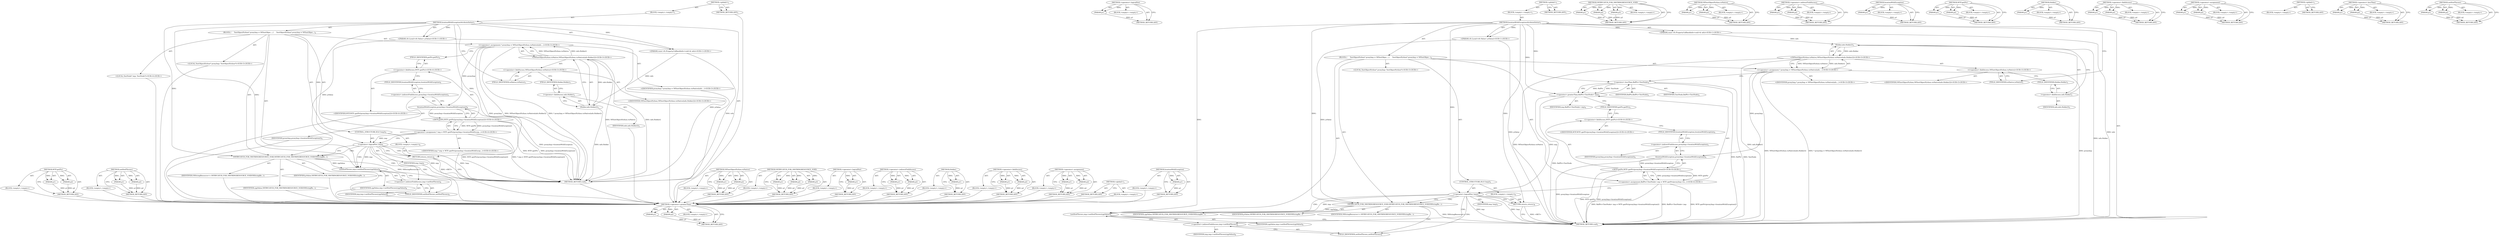 digraph "setHrefThrows" {
vulnerable_90 [label=<(METHOD,WTF.getPtr)>];
vulnerable_91 [label=<(PARAM,p1)>];
vulnerable_92 [label=<(PARAM,p2)>];
vulnerable_93 [label=<(BLOCK,&lt;empty&gt;,&lt;empty&gt;)>];
vulnerable_94 [label=<(METHOD_RETURN,ANY)>];
vulnerable_114 [label=<(METHOD,setHrefThrows)>];
vulnerable_115 [label=<(PARAM,p1)>];
vulnerable_116 [label=<(PARAM,p2)>];
vulnerable_117 [label=<(BLOCK,&lt;empty&gt;,&lt;empty&gt;)>];
vulnerable_118 [label=<(METHOD_RETURN,ANY)>];
vulnerable_6 [label=<(METHOD,&lt;global&gt;)<SUB>1</SUB>>];
vulnerable_7 [label=<(BLOCK,&lt;empty&gt;,&lt;empty&gt;)<SUB>1</SUB>>];
vulnerable_8 [label=<(METHOD,locationWithExceptionAttributeSetter)<SUB>1</SUB>>];
vulnerable_9 [label="<(PARAM,v8::Local&lt;v8::Value&gt; jsValue)<SUB>1</SUB>>"];
vulnerable_10 [label="<(PARAM,const v8::PropertyCallbackInfo&lt;void&gt;&amp; info)<SUB>1</SUB>>"];
vulnerable_11 [label=<(BLOCK,{
     TestObjectPython* proxyImp = V8TestObjec...,{
     TestObjectPython* proxyImp = V8TestObjec...)<SUB>2</SUB>>];
vulnerable_12 [label="<(LOCAL,TestObjectPython* proxyImp: TestObjectPython*)<SUB>3</SUB>>"];
vulnerable_13 [label="<(&lt;operator&gt;.assignment,* proxyImp = V8TestObjectPython::toNative(info....)<SUB>3</SUB>>"];
vulnerable_14 [label="<(IDENTIFIER,proxyImp,* proxyImp = V8TestObjectPython::toNative(info....)<SUB>3</SUB>>"];
vulnerable_15 [label="<(V8TestObjectPython.toNative,V8TestObjectPython::toNative(info.Holder()))<SUB>3</SUB>>"];
vulnerable_16 [label="<(&lt;operator&gt;.fieldAccess,V8TestObjectPython::toNative)<SUB>3</SUB>>"];
vulnerable_17 [label="<(IDENTIFIER,V8TestObjectPython,V8TestObjectPython::toNative(info.Holder()))<SUB>3</SUB>>"];
vulnerable_18 [label=<(FIELD_IDENTIFIER,toNative,toNative)<SUB>3</SUB>>];
vulnerable_19 [label=<(Holder,info.Holder())<SUB>3</SUB>>];
vulnerable_20 [label=<(&lt;operator&gt;.fieldAccess,info.Holder)<SUB>3</SUB>>];
vulnerable_21 [label=<(IDENTIFIER,info,info.Holder())<SUB>3</SUB>>];
vulnerable_22 [label=<(FIELD_IDENTIFIER,Holder,Holder)<SUB>3</SUB>>];
vulnerable_23 [label="<(LOCAL,TestNode* imp: TestNode*)<SUB>4</SUB>>"];
vulnerable_24 [label="<(&lt;operator&gt;.assignment,* imp = WTF::getPtr(proxyImp-&gt;locationWithExcep...)<SUB>4</SUB>>"];
vulnerable_25 [label="<(IDENTIFIER,imp,* imp = WTF::getPtr(proxyImp-&gt;locationWithExcep...)<SUB>4</SUB>>"];
vulnerable_26 [label="<(WTF.getPtr,WTF::getPtr(proxyImp-&gt;locationWithException()))<SUB>4</SUB>>"];
vulnerable_27 [label="<(&lt;operator&gt;.fieldAccess,WTF::getPtr)<SUB>4</SUB>>"];
vulnerable_28 [label="<(IDENTIFIER,WTF,WTF::getPtr(proxyImp-&gt;locationWithException()))<SUB>4</SUB>>"];
vulnerable_29 [label=<(FIELD_IDENTIFIER,getPtr,getPtr)<SUB>4</SUB>>];
vulnerable_30 [label=<(locationWithException,proxyImp-&gt;locationWithException())<SUB>4</SUB>>];
vulnerable_31 [label=<(&lt;operator&gt;.indirectFieldAccess,proxyImp-&gt;locationWithException)<SUB>4</SUB>>];
vulnerable_32 [label=<(IDENTIFIER,proxyImp,proxyImp-&gt;locationWithException())<SUB>4</SUB>>];
vulnerable_33 [label=<(FIELD_IDENTIFIER,locationWithException,locationWithException)<SUB>4</SUB>>];
vulnerable_34 [label=<(CONTROL_STRUCTURE,IF,if (!imp))<SUB>5</SUB>>];
vulnerable_35 [label=<(&lt;operator&gt;.logicalNot,!imp)<SUB>5</SUB>>];
vulnerable_36 [label=<(IDENTIFIER,imp,!imp)<SUB>5</SUB>>];
vulnerable_37 [label=<(BLOCK,&lt;empty&gt;,&lt;empty&gt;)<SUB>6</SUB>>];
vulnerable_38 [label=<(RETURN,return;,return;)<SUB>6</SUB>>];
vulnerable_39 [label=<(V8TRYCATCH_FOR_V8STRINGRESOURCE_VOID,V8TRYCATCH_FOR_V8STRINGRESOURCE_VOID(V8StringRe...)<SUB>7</SUB>>];
vulnerable_40 [label=<(IDENTIFIER,V8StringResource&lt;&gt;,V8TRYCATCH_FOR_V8STRINGRESOURCE_VOID(V8StringRe...)<SUB>7</SUB>>];
vulnerable_41 [label=<(IDENTIFIER,cppValue,V8TRYCATCH_FOR_V8STRINGRESOURCE_VOID(V8StringRe...)<SUB>7</SUB>>];
vulnerable_42 [label=<(IDENTIFIER,jsValue,V8TRYCATCH_FOR_V8STRINGRESOURCE_VOID(V8StringRe...)<SUB>7</SUB>>];
vulnerable_43 [label=<(setHrefThrows,imp-&gt;setHrefThrows(cppValue))<SUB>8</SUB>>];
vulnerable_44 [label=<(&lt;operator&gt;.indirectFieldAccess,imp-&gt;setHrefThrows)<SUB>8</SUB>>];
vulnerable_45 [label=<(IDENTIFIER,imp,imp-&gt;setHrefThrows(cppValue))<SUB>8</SUB>>];
vulnerable_46 [label=<(FIELD_IDENTIFIER,setHrefThrows,setHrefThrows)<SUB>8</SUB>>];
vulnerable_47 [label=<(IDENTIFIER,cppValue,imp-&gt;setHrefThrows(cppValue))<SUB>8</SUB>>];
vulnerable_48 [label=<(METHOD_RETURN,void)<SUB>1</SUB>>];
vulnerable_50 [label=<(METHOD_RETURN,ANY)<SUB>1</SUB>>];
vulnerable_76 [label=<(METHOD,V8TestObjectPython.toNative)>];
vulnerable_77 [label=<(PARAM,p1)>];
vulnerable_78 [label=<(PARAM,p2)>];
vulnerable_79 [label=<(BLOCK,&lt;empty&gt;,&lt;empty&gt;)>];
vulnerable_80 [label=<(METHOD_RETURN,ANY)>];
vulnerable_108 [label=<(METHOD,V8TRYCATCH_FOR_V8STRINGRESOURCE_VOID)>];
vulnerable_109 [label=<(PARAM,p1)>];
vulnerable_110 [label=<(PARAM,p2)>];
vulnerable_111 [label=<(PARAM,p3)>];
vulnerable_112 [label=<(BLOCK,&lt;empty&gt;,&lt;empty&gt;)>];
vulnerable_113 [label=<(METHOD_RETURN,ANY)>];
vulnerable_104 [label=<(METHOD,&lt;operator&gt;.logicalNot)>];
vulnerable_105 [label=<(PARAM,p1)>];
vulnerable_106 [label=<(BLOCK,&lt;empty&gt;,&lt;empty&gt;)>];
vulnerable_107 [label=<(METHOD_RETURN,ANY)>];
vulnerable_99 [label=<(METHOD,&lt;operator&gt;.indirectFieldAccess)>];
vulnerable_100 [label=<(PARAM,p1)>];
vulnerable_101 [label=<(PARAM,p2)>];
vulnerable_102 [label=<(BLOCK,&lt;empty&gt;,&lt;empty&gt;)>];
vulnerable_103 [label=<(METHOD_RETURN,ANY)>];
vulnerable_86 [label=<(METHOD,Holder)>];
vulnerable_87 [label=<(PARAM,p1)>];
vulnerable_88 [label=<(BLOCK,&lt;empty&gt;,&lt;empty&gt;)>];
vulnerable_89 [label=<(METHOD_RETURN,ANY)>];
vulnerable_81 [label=<(METHOD,&lt;operator&gt;.fieldAccess)>];
vulnerable_82 [label=<(PARAM,p1)>];
vulnerable_83 [label=<(PARAM,p2)>];
vulnerable_84 [label=<(BLOCK,&lt;empty&gt;,&lt;empty&gt;)>];
vulnerable_85 [label=<(METHOD_RETURN,ANY)>];
vulnerable_71 [label=<(METHOD,&lt;operator&gt;.assignment)>];
vulnerable_72 [label=<(PARAM,p1)>];
vulnerable_73 [label=<(PARAM,p2)>];
vulnerable_74 [label=<(BLOCK,&lt;empty&gt;,&lt;empty&gt;)>];
vulnerable_75 [label=<(METHOD_RETURN,ANY)>];
vulnerable_65 [label=<(METHOD,&lt;global&gt;)<SUB>1</SUB>>];
vulnerable_66 [label=<(BLOCK,&lt;empty&gt;,&lt;empty&gt;)>];
vulnerable_67 [label=<(METHOD_RETURN,ANY)>];
vulnerable_95 [label=<(METHOD,locationWithException)>];
vulnerable_96 [label=<(PARAM,p1)>];
vulnerable_97 [label=<(BLOCK,&lt;empty&gt;,&lt;empty&gt;)>];
vulnerable_98 [label=<(METHOD_RETURN,ANY)>];
fixed_91 [label=<(METHOD,&lt;operator&gt;.greaterThan)>];
fixed_92 [label=<(PARAM,p1)>];
fixed_93 [label=<(PARAM,p2)>];
fixed_94 [label=<(BLOCK,&lt;empty&gt;,&lt;empty&gt;)>];
fixed_95 [label=<(METHOD_RETURN,ANY)>];
fixed_115 [label=<(METHOD,&lt;operator&gt;.logicalNot)>];
fixed_116 [label=<(PARAM,p1)>];
fixed_117 [label=<(BLOCK,&lt;empty&gt;,&lt;empty&gt;)>];
fixed_118 [label=<(METHOD_RETURN,ANY)>];
fixed_6 [label=<(METHOD,&lt;global&gt;)<SUB>1</SUB>>];
fixed_7 [label=<(BLOCK,&lt;empty&gt;,&lt;empty&gt;)<SUB>1</SUB>>];
fixed_8 [label=<(METHOD,locationWithExceptionAttributeSetter)<SUB>1</SUB>>];
fixed_9 [label="<(PARAM,v8::Local&lt;v8::Value&gt; jsValue)<SUB>1</SUB>>"];
fixed_10 [label="<(PARAM,const v8::PropertyCallbackInfo&lt;void&gt;&amp; info)<SUB>1</SUB>>"];
fixed_11 [label=<(BLOCK,{
     TestObjectPython* proxyImp = V8TestObjec...,{
     TestObjectPython* proxyImp = V8TestObjec...)<SUB>2</SUB>>];
fixed_12 [label="<(LOCAL,TestObjectPython* proxyImp: TestObjectPython*)<SUB>3</SUB>>"];
fixed_13 [label="<(&lt;operator&gt;.assignment,* proxyImp = V8TestObjectPython::toNative(info....)<SUB>3</SUB>>"];
fixed_14 [label="<(IDENTIFIER,proxyImp,* proxyImp = V8TestObjectPython::toNative(info....)<SUB>3</SUB>>"];
fixed_15 [label="<(V8TestObjectPython.toNative,V8TestObjectPython::toNative(info.Holder()))<SUB>3</SUB>>"];
fixed_16 [label="<(&lt;operator&gt;.fieldAccess,V8TestObjectPython::toNative)<SUB>3</SUB>>"];
fixed_17 [label="<(IDENTIFIER,V8TestObjectPython,V8TestObjectPython::toNative(info.Holder()))<SUB>3</SUB>>"];
fixed_18 [label=<(FIELD_IDENTIFIER,toNative,toNative)<SUB>3</SUB>>];
fixed_19 [label=<(Holder,info.Holder())<SUB>3</SUB>>];
fixed_20 [label=<(&lt;operator&gt;.fieldAccess,info.Holder)<SUB>3</SUB>>];
fixed_21 [label=<(IDENTIFIER,info,info.Holder())<SUB>3</SUB>>];
fixed_22 [label=<(FIELD_IDENTIFIER,Holder,Holder)<SUB>3</SUB>>];
fixed_23 [label="<(&lt;operator&gt;.assignment,RefPtr&lt;TestNode&gt; imp = WTF::getPtr(proxyImp-&gt;lo...)<SUB>4</SUB>>"];
fixed_24 [label=<(&lt;operator&gt;.greaterThan,RefPtr&lt;TestNode&gt; imp)<SUB>4</SUB>>];
fixed_25 [label=<(&lt;operator&gt;.lessThan,RefPtr&lt;TestNode)<SUB>4</SUB>>];
fixed_26 [label=<(IDENTIFIER,RefPtr,RefPtr&lt;TestNode)<SUB>4</SUB>>];
fixed_27 [label=<(IDENTIFIER,TestNode,RefPtr&lt;TestNode)<SUB>4</SUB>>];
fixed_28 [label=<(IDENTIFIER,imp,RefPtr&lt;TestNode&gt; imp)<SUB>4</SUB>>];
fixed_29 [label="<(WTF.getPtr,WTF::getPtr(proxyImp-&gt;locationWithException()))<SUB>4</SUB>>"];
fixed_30 [label="<(&lt;operator&gt;.fieldAccess,WTF::getPtr)<SUB>4</SUB>>"];
fixed_31 [label="<(IDENTIFIER,WTF,WTF::getPtr(proxyImp-&gt;locationWithException()))<SUB>4</SUB>>"];
fixed_32 [label=<(FIELD_IDENTIFIER,getPtr,getPtr)<SUB>4</SUB>>];
fixed_33 [label=<(locationWithException,proxyImp-&gt;locationWithException())<SUB>4</SUB>>];
fixed_34 [label=<(&lt;operator&gt;.indirectFieldAccess,proxyImp-&gt;locationWithException)<SUB>4</SUB>>];
fixed_35 [label=<(IDENTIFIER,proxyImp,proxyImp-&gt;locationWithException())<SUB>4</SUB>>];
fixed_36 [label=<(FIELD_IDENTIFIER,locationWithException,locationWithException)<SUB>4</SUB>>];
fixed_37 [label=<(CONTROL_STRUCTURE,IF,if (!imp))<SUB>5</SUB>>];
fixed_38 [label=<(&lt;operator&gt;.logicalNot,!imp)<SUB>5</SUB>>];
fixed_39 [label=<(IDENTIFIER,imp,!imp)<SUB>5</SUB>>];
fixed_40 [label=<(BLOCK,&lt;empty&gt;,&lt;empty&gt;)<SUB>6</SUB>>];
fixed_41 [label=<(RETURN,return;,return;)<SUB>6</SUB>>];
fixed_42 [label=<(V8TRYCATCH_FOR_V8STRINGRESOURCE_VOID,V8TRYCATCH_FOR_V8STRINGRESOURCE_VOID(V8StringRe...)<SUB>7</SUB>>];
fixed_43 [label=<(IDENTIFIER,V8StringResource&lt;&gt;,V8TRYCATCH_FOR_V8STRINGRESOURCE_VOID(V8StringRe...)<SUB>7</SUB>>];
fixed_44 [label=<(IDENTIFIER,cppValue,V8TRYCATCH_FOR_V8STRINGRESOURCE_VOID(V8StringRe...)<SUB>7</SUB>>];
fixed_45 [label=<(IDENTIFIER,jsValue,V8TRYCATCH_FOR_V8STRINGRESOURCE_VOID(V8StringRe...)<SUB>7</SUB>>];
fixed_46 [label=<(setHrefThrows,imp-&gt;setHrefThrows(cppValue))<SUB>8</SUB>>];
fixed_47 [label=<(&lt;operator&gt;.indirectFieldAccess,imp-&gt;setHrefThrows)<SUB>8</SUB>>];
fixed_48 [label=<(IDENTIFIER,imp,imp-&gt;setHrefThrows(cppValue))<SUB>8</SUB>>];
fixed_49 [label=<(FIELD_IDENTIFIER,setHrefThrows,setHrefThrows)<SUB>8</SUB>>];
fixed_50 [label=<(IDENTIFIER,cppValue,imp-&gt;setHrefThrows(cppValue))<SUB>8</SUB>>];
fixed_51 [label=<(METHOD_RETURN,void)<SUB>1</SUB>>];
fixed_53 [label=<(METHOD_RETURN,ANY)<SUB>1</SUB>>];
fixed_119 [label=<(METHOD,V8TRYCATCH_FOR_V8STRINGRESOURCE_VOID)>];
fixed_120 [label=<(PARAM,p1)>];
fixed_121 [label=<(PARAM,p2)>];
fixed_122 [label=<(PARAM,p3)>];
fixed_123 [label=<(BLOCK,&lt;empty&gt;,&lt;empty&gt;)>];
fixed_124 [label=<(METHOD_RETURN,ANY)>];
fixed_77 [label=<(METHOD,V8TestObjectPython.toNative)>];
fixed_78 [label=<(PARAM,p1)>];
fixed_79 [label=<(PARAM,p2)>];
fixed_80 [label=<(BLOCK,&lt;empty&gt;,&lt;empty&gt;)>];
fixed_81 [label=<(METHOD_RETURN,ANY)>];
fixed_110 [label=<(METHOD,&lt;operator&gt;.indirectFieldAccess)>];
fixed_111 [label=<(PARAM,p1)>];
fixed_112 [label=<(PARAM,p2)>];
fixed_113 [label=<(BLOCK,&lt;empty&gt;,&lt;empty&gt;)>];
fixed_114 [label=<(METHOD_RETURN,ANY)>];
fixed_106 [label=<(METHOD,locationWithException)>];
fixed_107 [label=<(PARAM,p1)>];
fixed_108 [label=<(BLOCK,&lt;empty&gt;,&lt;empty&gt;)>];
fixed_109 [label=<(METHOD_RETURN,ANY)>];
fixed_101 [label=<(METHOD,WTF.getPtr)>];
fixed_102 [label=<(PARAM,p1)>];
fixed_103 [label=<(PARAM,p2)>];
fixed_104 [label=<(BLOCK,&lt;empty&gt;,&lt;empty&gt;)>];
fixed_105 [label=<(METHOD_RETURN,ANY)>];
fixed_87 [label=<(METHOD,Holder)>];
fixed_88 [label=<(PARAM,p1)>];
fixed_89 [label=<(BLOCK,&lt;empty&gt;,&lt;empty&gt;)>];
fixed_90 [label=<(METHOD_RETURN,ANY)>];
fixed_82 [label=<(METHOD,&lt;operator&gt;.fieldAccess)>];
fixed_83 [label=<(PARAM,p1)>];
fixed_84 [label=<(PARAM,p2)>];
fixed_85 [label=<(BLOCK,&lt;empty&gt;,&lt;empty&gt;)>];
fixed_86 [label=<(METHOD_RETURN,ANY)>];
fixed_72 [label=<(METHOD,&lt;operator&gt;.assignment)>];
fixed_73 [label=<(PARAM,p1)>];
fixed_74 [label=<(PARAM,p2)>];
fixed_75 [label=<(BLOCK,&lt;empty&gt;,&lt;empty&gt;)>];
fixed_76 [label=<(METHOD_RETURN,ANY)>];
fixed_66 [label=<(METHOD,&lt;global&gt;)<SUB>1</SUB>>];
fixed_67 [label=<(BLOCK,&lt;empty&gt;,&lt;empty&gt;)>];
fixed_68 [label=<(METHOD_RETURN,ANY)>];
fixed_96 [label=<(METHOD,&lt;operator&gt;.lessThan)>];
fixed_97 [label=<(PARAM,p1)>];
fixed_98 [label=<(PARAM,p2)>];
fixed_99 [label=<(BLOCK,&lt;empty&gt;,&lt;empty&gt;)>];
fixed_100 [label=<(METHOD_RETURN,ANY)>];
fixed_125 [label=<(METHOD,setHrefThrows)>];
fixed_126 [label=<(PARAM,p1)>];
fixed_127 [label=<(PARAM,p2)>];
fixed_128 [label=<(BLOCK,&lt;empty&gt;,&lt;empty&gt;)>];
fixed_129 [label=<(METHOD_RETURN,ANY)>];
vulnerable_90 -> vulnerable_91  [key=0, label="AST: "];
vulnerable_90 -> vulnerable_91  [key=1, label="DDG: "];
vulnerable_90 -> vulnerable_93  [key=0, label="AST: "];
vulnerable_90 -> vulnerable_92  [key=0, label="AST: "];
vulnerable_90 -> vulnerable_92  [key=1, label="DDG: "];
vulnerable_90 -> vulnerable_94  [key=0, label="AST: "];
vulnerable_90 -> vulnerable_94  [key=1, label="CFG: "];
vulnerable_91 -> vulnerable_94  [key=0, label="DDG: p1"];
vulnerable_92 -> vulnerable_94  [key=0, label="DDG: p2"];
vulnerable_93 -> fixed_91  [key=0];
vulnerable_94 -> fixed_91  [key=0];
vulnerable_114 -> vulnerable_115  [key=0, label="AST: "];
vulnerable_114 -> vulnerable_115  [key=1, label="DDG: "];
vulnerable_114 -> vulnerable_117  [key=0, label="AST: "];
vulnerable_114 -> vulnerable_116  [key=0, label="AST: "];
vulnerable_114 -> vulnerable_116  [key=1, label="DDG: "];
vulnerable_114 -> vulnerable_118  [key=0, label="AST: "];
vulnerable_114 -> vulnerable_118  [key=1, label="CFG: "];
vulnerable_115 -> vulnerable_118  [key=0, label="DDG: p1"];
vulnerable_116 -> vulnerable_118  [key=0, label="DDG: p2"];
vulnerable_117 -> fixed_91  [key=0];
vulnerable_118 -> fixed_91  [key=0];
vulnerable_6 -> vulnerable_7  [key=0, label="AST: "];
vulnerable_6 -> vulnerable_50  [key=0, label="AST: "];
vulnerable_6 -> vulnerable_50  [key=1, label="CFG: "];
vulnerable_7 -> vulnerable_8  [key=0, label="AST: "];
vulnerable_8 -> vulnerable_9  [key=0, label="AST: "];
vulnerable_8 -> vulnerable_9  [key=1, label="DDG: "];
vulnerable_8 -> vulnerable_10  [key=0, label="AST: "];
vulnerable_8 -> vulnerable_10  [key=1, label="DDG: "];
vulnerable_8 -> vulnerable_11  [key=0, label="AST: "];
vulnerable_8 -> vulnerable_48  [key=0, label="AST: "];
vulnerable_8 -> vulnerable_18  [key=0, label="CFG: "];
vulnerable_8 -> vulnerable_39  [key=0, label="DDG: "];
vulnerable_8 -> vulnerable_43  [key=0, label="DDG: "];
vulnerable_8 -> vulnerable_35  [key=0, label="DDG: "];
vulnerable_8 -> vulnerable_38  [key=0, label="DDG: "];
vulnerable_9 -> vulnerable_48  [key=0, label="DDG: jsValue"];
vulnerable_9 -> vulnerable_39  [key=0, label="DDG: jsValue"];
vulnerable_10 -> vulnerable_48  [key=0, label="DDG: info"];
vulnerable_10 -> vulnerable_19  [key=0, label="DDG: info"];
vulnerable_11 -> vulnerable_12  [key=0, label="AST: "];
vulnerable_11 -> vulnerable_13  [key=0, label="AST: "];
vulnerable_11 -> vulnerable_23  [key=0, label="AST: "];
vulnerable_11 -> vulnerable_24  [key=0, label="AST: "];
vulnerable_11 -> vulnerable_34  [key=0, label="AST: "];
vulnerable_11 -> vulnerable_39  [key=0, label="AST: "];
vulnerable_11 -> vulnerable_43  [key=0, label="AST: "];
vulnerable_12 -> fixed_91  [key=0];
vulnerable_13 -> vulnerable_14  [key=0, label="AST: "];
vulnerable_13 -> vulnerable_15  [key=0, label="AST: "];
vulnerable_13 -> vulnerable_29  [key=0, label="CFG: "];
vulnerable_13 -> vulnerable_48  [key=0, label="DDG: proxyImp"];
vulnerable_13 -> vulnerable_48  [key=1, label="DDG: V8TestObjectPython::toNative(info.Holder())"];
vulnerable_13 -> vulnerable_48  [key=2, label="DDG: * proxyImp = V8TestObjectPython::toNative(info.Holder())"];
vulnerable_13 -> vulnerable_30  [key=0, label="DDG: proxyImp"];
vulnerable_14 -> fixed_91  [key=0];
vulnerable_15 -> vulnerable_16  [key=0, label="AST: "];
vulnerable_15 -> vulnerable_19  [key=0, label="AST: "];
vulnerable_15 -> vulnerable_13  [key=0, label="CFG: "];
vulnerable_15 -> vulnerable_13  [key=1, label="DDG: V8TestObjectPython::toNative"];
vulnerable_15 -> vulnerable_13  [key=2, label="DDG: info.Holder()"];
vulnerable_15 -> vulnerable_48  [key=0, label="DDG: V8TestObjectPython::toNative"];
vulnerable_15 -> vulnerable_48  [key=1, label="DDG: info.Holder()"];
vulnerable_16 -> vulnerable_17  [key=0, label="AST: "];
vulnerable_16 -> vulnerable_18  [key=0, label="AST: "];
vulnerable_16 -> vulnerable_22  [key=0, label="CFG: "];
vulnerable_17 -> fixed_91  [key=0];
vulnerable_18 -> vulnerable_16  [key=0, label="CFG: "];
vulnerable_19 -> vulnerable_20  [key=0, label="AST: "];
vulnerable_19 -> vulnerable_15  [key=0, label="CFG: "];
vulnerable_19 -> vulnerable_15  [key=1, label="DDG: info.Holder"];
vulnerable_19 -> vulnerable_48  [key=0, label="DDG: info.Holder"];
vulnerable_20 -> vulnerable_21  [key=0, label="AST: "];
vulnerable_20 -> vulnerable_22  [key=0, label="AST: "];
vulnerable_20 -> vulnerable_19  [key=0, label="CFG: "];
vulnerable_21 -> fixed_91  [key=0];
vulnerable_22 -> vulnerable_20  [key=0, label="CFG: "];
vulnerable_23 -> fixed_91  [key=0];
vulnerable_24 -> vulnerable_25  [key=0, label="AST: "];
vulnerable_24 -> vulnerable_26  [key=0, label="AST: "];
vulnerable_24 -> vulnerable_35  [key=0, label="CFG: "];
vulnerable_24 -> vulnerable_35  [key=1, label="DDG: imp"];
vulnerable_24 -> vulnerable_48  [key=0, label="DDG: WTF::getPtr(proxyImp-&gt;locationWithException())"];
vulnerable_24 -> vulnerable_48  [key=1, label="DDG: * imp = WTF::getPtr(proxyImp-&gt;locationWithException())"];
vulnerable_25 -> fixed_91  [key=0];
vulnerable_26 -> vulnerable_27  [key=0, label="AST: "];
vulnerable_26 -> vulnerable_30  [key=0, label="AST: "];
vulnerable_26 -> vulnerable_24  [key=0, label="CFG: "];
vulnerable_26 -> vulnerable_24  [key=1, label="DDG: WTF::getPtr"];
vulnerable_26 -> vulnerable_24  [key=2, label="DDG: proxyImp-&gt;locationWithException()"];
vulnerable_26 -> vulnerable_48  [key=0, label="DDG: WTF::getPtr"];
vulnerable_26 -> vulnerable_48  [key=1, label="DDG: proxyImp-&gt;locationWithException()"];
vulnerable_27 -> vulnerable_28  [key=0, label="AST: "];
vulnerable_27 -> vulnerable_29  [key=0, label="AST: "];
vulnerable_27 -> vulnerable_33  [key=0, label="CFG: "];
vulnerable_28 -> fixed_91  [key=0];
vulnerable_29 -> vulnerable_27  [key=0, label="CFG: "];
vulnerable_30 -> vulnerable_31  [key=0, label="AST: "];
vulnerable_30 -> vulnerable_26  [key=0, label="CFG: "];
vulnerable_30 -> vulnerable_26  [key=1, label="DDG: proxyImp-&gt;locationWithException"];
vulnerable_30 -> vulnerable_48  [key=0, label="DDG: proxyImp-&gt;locationWithException"];
vulnerable_31 -> vulnerable_32  [key=0, label="AST: "];
vulnerable_31 -> vulnerable_33  [key=0, label="AST: "];
vulnerable_31 -> vulnerable_30  [key=0, label="CFG: "];
vulnerable_32 -> fixed_91  [key=0];
vulnerable_33 -> vulnerable_31  [key=0, label="CFG: "];
vulnerable_34 -> vulnerable_35  [key=0, label="AST: "];
vulnerable_34 -> vulnerable_37  [key=0, label="AST: "];
vulnerable_35 -> vulnerable_36  [key=0, label="AST: "];
vulnerable_35 -> vulnerable_38  [key=0, label="CFG: "];
vulnerable_35 -> vulnerable_38  [key=1, label="CDG: "];
vulnerable_35 -> vulnerable_39  [key=0, label="CFG: "];
vulnerable_35 -> vulnerable_39  [key=1, label="CDG: "];
vulnerable_35 -> vulnerable_48  [key=0, label="DDG: imp"];
vulnerable_35 -> vulnerable_48  [key=1, label="DDG: !imp"];
vulnerable_35 -> vulnerable_43  [key=0, label="DDG: imp"];
vulnerable_35 -> vulnerable_43  [key=1, label="CDG: "];
vulnerable_35 -> vulnerable_44  [key=0, label="CDG: "];
vulnerable_35 -> vulnerable_46  [key=0, label="CDG: "];
vulnerable_36 -> fixed_91  [key=0];
vulnerable_37 -> vulnerable_38  [key=0, label="AST: "];
vulnerable_38 -> vulnerable_48  [key=0, label="CFG: "];
vulnerable_38 -> vulnerable_48  [key=1, label="DDG: &lt;RET&gt;"];
vulnerable_39 -> vulnerable_40  [key=0, label="AST: "];
vulnerable_39 -> vulnerable_41  [key=0, label="AST: "];
vulnerable_39 -> vulnerable_42  [key=0, label="AST: "];
vulnerable_39 -> vulnerable_46  [key=0, label="CFG: "];
vulnerable_39 -> vulnerable_48  [key=0, label="DDG: V8StringResource&lt;&gt;"];
vulnerable_39 -> vulnerable_43  [key=0, label="DDG: cppValue"];
vulnerable_40 -> fixed_91  [key=0];
vulnerable_41 -> fixed_91  [key=0];
vulnerable_42 -> fixed_91  [key=0];
vulnerable_43 -> vulnerable_44  [key=0, label="AST: "];
vulnerable_43 -> vulnerable_47  [key=0, label="AST: "];
vulnerable_43 -> vulnerable_48  [key=0, label="CFG: "];
vulnerable_44 -> vulnerable_45  [key=0, label="AST: "];
vulnerable_44 -> vulnerable_46  [key=0, label="AST: "];
vulnerable_44 -> vulnerable_43  [key=0, label="CFG: "];
vulnerable_45 -> fixed_91  [key=0];
vulnerable_46 -> vulnerable_44  [key=0, label="CFG: "];
vulnerable_47 -> fixed_91  [key=0];
vulnerable_48 -> fixed_91  [key=0];
vulnerable_50 -> fixed_91  [key=0];
vulnerable_76 -> vulnerable_77  [key=0, label="AST: "];
vulnerable_76 -> vulnerable_77  [key=1, label="DDG: "];
vulnerable_76 -> vulnerable_79  [key=0, label="AST: "];
vulnerable_76 -> vulnerable_78  [key=0, label="AST: "];
vulnerable_76 -> vulnerable_78  [key=1, label="DDG: "];
vulnerable_76 -> vulnerable_80  [key=0, label="AST: "];
vulnerable_76 -> vulnerable_80  [key=1, label="CFG: "];
vulnerable_77 -> vulnerable_80  [key=0, label="DDG: p1"];
vulnerable_78 -> vulnerable_80  [key=0, label="DDG: p2"];
vulnerable_79 -> fixed_91  [key=0];
vulnerable_80 -> fixed_91  [key=0];
vulnerable_108 -> vulnerable_109  [key=0, label="AST: "];
vulnerable_108 -> vulnerable_109  [key=1, label="DDG: "];
vulnerable_108 -> vulnerable_112  [key=0, label="AST: "];
vulnerable_108 -> vulnerable_110  [key=0, label="AST: "];
vulnerable_108 -> vulnerable_110  [key=1, label="DDG: "];
vulnerable_108 -> vulnerable_113  [key=0, label="AST: "];
vulnerable_108 -> vulnerable_113  [key=1, label="CFG: "];
vulnerable_108 -> vulnerable_111  [key=0, label="AST: "];
vulnerable_108 -> vulnerable_111  [key=1, label="DDG: "];
vulnerable_109 -> vulnerable_113  [key=0, label="DDG: p1"];
vulnerable_110 -> vulnerable_113  [key=0, label="DDG: p2"];
vulnerable_111 -> vulnerable_113  [key=0, label="DDG: p3"];
vulnerable_112 -> fixed_91  [key=0];
vulnerable_113 -> fixed_91  [key=0];
vulnerable_104 -> vulnerable_105  [key=0, label="AST: "];
vulnerable_104 -> vulnerable_105  [key=1, label="DDG: "];
vulnerable_104 -> vulnerable_106  [key=0, label="AST: "];
vulnerable_104 -> vulnerable_107  [key=0, label="AST: "];
vulnerable_104 -> vulnerable_107  [key=1, label="CFG: "];
vulnerable_105 -> vulnerable_107  [key=0, label="DDG: p1"];
vulnerable_106 -> fixed_91  [key=0];
vulnerable_107 -> fixed_91  [key=0];
vulnerable_99 -> vulnerable_100  [key=0, label="AST: "];
vulnerable_99 -> vulnerable_100  [key=1, label="DDG: "];
vulnerable_99 -> vulnerable_102  [key=0, label="AST: "];
vulnerable_99 -> vulnerable_101  [key=0, label="AST: "];
vulnerable_99 -> vulnerable_101  [key=1, label="DDG: "];
vulnerable_99 -> vulnerable_103  [key=0, label="AST: "];
vulnerable_99 -> vulnerable_103  [key=1, label="CFG: "];
vulnerable_100 -> vulnerable_103  [key=0, label="DDG: p1"];
vulnerable_101 -> vulnerable_103  [key=0, label="DDG: p2"];
vulnerable_102 -> fixed_91  [key=0];
vulnerable_103 -> fixed_91  [key=0];
vulnerable_86 -> vulnerable_87  [key=0, label="AST: "];
vulnerable_86 -> vulnerable_87  [key=1, label="DDG: "];
vulnerable_86 -> vulnerable_88  [key=0, label="AST: "];
vulnerable_86 -> vulnerable_89  [key=0, label="AST: "];
vulnerable_86 -> vulnerable_89  [key=1, label="CFG: "];
vulnerable_87 -> vulnerable_89  [key=0, label="DDG: p1"];
vulnerable_88 -> fixed_91  [key=0];
vulnerable_89 -> fixed_91  [key=0];
vulnerable_81 -> vulnerable_82  [key=0, label="AST: "];
vulnerable_81 -> vulnerable_82  [key=1, label="DDG: "];
vulnerable_81 -> vulnerable_84  [key=0, label="AST: "];
vulnerable_81 -> vulnerable_83  [key=0, label="AST: "];
vulnerable_81 -> vulnerable_83  [key=1, label="DDG: "];
vulnerable_81 -> vulnerable_85  [key=0, label="AST: "];
vulnerable_81 -> vulnerable_85  [key=1, label="CFG: "];
vulnerable_82 -> vulnerable_85  [key=0, label="DDG: p1"];
vulnerable_83 -> vulnerable_85  [key=0, label="DDG: p2"];
vulnerable_84 -> fixed_91  [key=0];
vulnerable_85 -> fixed_91  [key=0];
vulnerable_71 -> vulnerable_72  [key=0, label="AST: "];
vulnerable_71 -> vulnerable_72  [key=1, label="DDG: "];
vulnerable_71 -> vulnerable_74  [key=0, label="AST: "];
vulnerable_71 -> vulnerable_73  [key=0, label="AST: "];
vulnerable_71 -> vulnerable_73  [key=1, label="DDG: "];
vulnerable_71 -> vulnerable_75  [key=0, label="AST: "];
vulnerable_71 -> vulnerable_75  [key=1, label="CFG: "];
vulnerable_72 -> vulnerable_75  [key=0, label="DDG: p1"];
vulnerable_73 -> vulnerable_75  [key=0, label="DDG: p2"];
vulnerable_74 -> fixed_91  [key=0];
vulnerable_75 -> fixed_91  [key=0];
vulnerable_65 -> vulnerable_66  [key=0, label="AST: "];
vulnerable_65 -> vulnerable_67  [key=0, label="AST: "];
vulnerable_65 -> vulnerable_67  [key=1, label="CFG: "];
vulnerable_66 -> fixed_91  [key=0];
vulnerable_67 -> fixed_91  [key=0];
vulnerable_95 -> vulnerable_96  [key=0, label="AST: "];
vulnerable_95 -> vulnerable_96  [key=1, label="DDG: "];
vulnerable_95 -> vulnerable_97  [key=0, label="AST: "];
vulnerable_95 -> vulnerable_98  [key=0, label="AST: "];
vulnerable_95 -> vulnerable_98  [key=1, label="CFG: "];
vulnerable_96 -> vulnerable_98  [key=0, label="DDG: p1"];
vulnerable_97 -> fixed_91  [key=0];
vulnerable_98 -> fixed_91  [key=0];
fixed_91 -> fixed_92  [key=0, label="AST: "];
fixed_91 -> fixed_92  [key=1, label="DDG: "];
fixed_91 -> fixed_94  [key=0, label="AST: "];
fixed_91 -> fixed_93  [key=0, label="AST: "];
fixed_91 -> fixed_93  [key=1, label="DDG: "];
fixed_91 -> fixed_95  [key=0, label="AST: "];
fixed_91 -> fixed_95  [key=1, label="CFG: "];
fixed_92 -> fixed_95  [key=0, label="DDG: p1"];
fixed_93 -> fixed_95  [key=0, label="DDG: p2"];
fixed_115 -> fixed_116  [key=0, label="AST: "];
fixed_115 -> fixed_116  [key=1, label="DDG: "];
fixed_115 -> fixed_117  [key=0, label="AST: "];
fixed_115 -> fixed_118  [key=0, label="AST: "];
fixed_115 -> fixed_118  [key=1, label="CFG: "];
fixed_116 -> fixed_118  [key=0, label="DDG: p1"];
fixed_6 -> fixed_7  [key=0, label="AST: "];
fixed_6 -> fixed_53  [key=0, label="AST: "];
fixed_6 -> fixed_53  [key=1, label="CFG: "];
fixed_7 -> fixed_8  [key=0, label="AST: "];
fixed_8 -> fixed_9  [key=0, label="AST: "];
fixed_8 -> fixed_9  [key=1, label="DDG: "];
fixed_8 -> fixed_10  [key=0, label="AST: "];
fixed_8 -> fixed_10  [key=1, label="DDG: "];
fixed_8 -> fixed_11  [key=0, label="AST: "];
fixed_8 -> fixed_51  [key=0, label="AST: "];
fixed_8 -> fixed_18  [key=0, label="CFG: "];
fixed_8 -> fixed_42  [key=0, label="DDG: "];
fixed_8 -> fixed_46  [key=0, label="DDG: "];
fixed_8 -> fixed_24  [key=0, label="DDG: "];
fixed_8 -> fixed_38  [key=0, label="DDG: "];
fixed_8 -> fixed_41  [key=0, label="DDG: "];
fixed_8 -> fixed_25  [key=0, label="DDG: "];
fixed_9 -> fixed_51  [key=0, label="DDG: jsValue"];
fixed_9 -> fixed_42  [key=0, label="DDG: jsValue"];
fixed_10 -> fixed_51  [key=0, label="DDG: info"];
fixed_10 -> fixed_19  [key=0, label="DDG: info"];
fixed_11 -> fixed_12  [key=0, label="AST: "];
fixed_11 -> fixed_13  [key=0, label="AST: "];
fixed_11 -> fixed_23  [key=0, label="AST: "];
fixed_11 -> fixed_37  [key=0, label="AST: "];
fixed_11 -> fixed_42  [key=0, label="AST: "];
fixed_11 -> fixed_46  [key=0, label="AST: "];
fixed_13 -> fixed_14  [key=0, label="AST: "];
fixed_13 -> fixed_15  [key=0, label="AST: "];
fixed_13 -> fixed_25  [key=0, label="CFG: "];
fixed_13 -> fixed_51  [key=0, label="DDG: proxyImp"];
fixed_13 -> fixed_51  [key=1, label="DDG: V8TestObjectPython::toNative(info.Holder())"];
fixed_13 -> fixed_51  [key=2, label="DDG: * proxyImp = V8TestObjectPython::toNative(info.Holder())"];
fixed_13 -> fixed_33  [key=0, label="DDG: proxyImp"];
fixed_15 -> fixed_16  [key=0, label="AST: "];
fixed_15 -> fixed_19  [key=0, label="AST: "];
fixed_15 -> fixed_13  [key=0, label="CFG: "];
fixed_15 -> fixed_13  [key=1, label="DDG: V8TestObjectPython::toNative"];
fixed_15 -> fixed_13  [key=2, label="DDG: info.Holder()"];
fixed_15 -> fixed_51  [key=0, label="DDG: V8TestObjectPython::toNative"];
fixed_15 -> fixed_51  [key=1, label="DDG: info.Holder()"];
fixed_16 -> fixed_17  [key=0, label="AST: "];
fixed_16 -> fixed_18  [key=0, label="AST: "];
fixed_16 -> fixed_22  [key=0, label="CFG: "];
fixed_18 -> fixed_16  [key=0, label="CFG: "];
fixed_19 -> fixed_20  [key=0, label="AST: "];
fixed_19 -> fixed_15  [key=0, label="CFG: "];
fixed_19 -> fixed_15  [key=1, label="DDG: info.Holder"];
fixed_19 -> fixed_51  [key=0, label="DDG: info.Holder"];
fixed_20 -> fixed_21  [key=0, label="AST: "];
fixed_20 -> fixed_22  [key=0, label="AST: "];
fixed_20 -> fixed_19  [key=0, label="CFG: "];
fixed_22 -> fixed_20  [key=0, label="CFG: "];
fixed_23 -> fixed_24  [key=0, label="AST: "];
fixed_23 -> fixed_29  [key=0, label="AST: "];
fixed_23 -> fixed_38  [key=0, label="CFG: "];
fixed_23 -> fixed_51  [key=0, label="DDG: RefPtr&lt;TestNode&gt; imp"];
fixed_23 -> fixed_51  [key=1, label="DDG: WTF::getPtr(proxyImp-&gt;locationWithException())"];
fixed_23 -> fixed_51  [key=2, label="DDG: RefPtr&lt;TestNode&gt; imp = WTF::getPtr(proxyImp-&gt;locationWithException())"];
fixed_24 -> fixed_25  [key=0, label="AST: "];
fixed_24 -> fixed_28  [key=0, label="AST: "];
fixed_24 -> fixed_32  [key=0, label="CFG: "];
fixed_24 -> fixed_51  [key=0, label="DDG: RefPtr&lt;TestNode"];
fixed_24 -> fixed_38  [key=0, label="DDG: imp"];
fixed_25 -> fixed_26  [key=0, label="AST: "];
fixed_25 -> fixed_27  [key=0, label="AST: "];
fixed_25 -> fixed_24  [key=0, label="CFG: "];
fixed_25 -> fixed_24  [key=1, label="DDG: RefPtr"];
fixed_25 -> fixed_24  [key=2, label="DDG: TestNode"];
fixed_25 -> fixed_51  [key=0, label="DDG: RefPtr"];
fixed_25 -> fixed_51  [key=1, label="DDG: TestNode"];
fixed_29 -> fixed_30  [key=0, label="AST: "];
fixed_29 -> fixed_33  [key=0, label="AST: "];
fixed_29 -> fixed_23  [key=0, label="CFG: "];
fixed_29 -> fixed_23  [key=1, label="DDG: WTF::getPtr"];
fixed_29 -> fixed_23  [key=2, label="DDG: proxyImp-&gt;locationWithException()"];
fixed_29 -> fixed_51  [key=0, label="DDG: WTF::getPtr"];
fixed_29 -> fixed_51  [key=1, label="DDG: proxyImp-&gt;locationWithException()"];
fixed_30 -> fixed_31  [key=0, label="AST: "];
fixed_30 -> fixed_32  [key=0, label="AST: "];
fixed_30 -> fixed_36  [key=0, label="CFG: "];
fixed_32 -> fixed_30  [key=0, label="CFG: "];
fixed_33 -> fixed_34  [key=0, label="AST: "];
fixed_33 -> fixed_29  [key=0, label="CFG: "];
fixed_33 -> fixed_29  [key=1, label="DDG: proxyImp-&gt;locationWithException"];
fixed_33 -> fixed_51  [key=0, label="DDG: proxyImp-&gt;locationWithException"];
fixed_34 -> fixed_35  [key=0, label="AST: "];
fixed_34 -> fixed_36  [key=0, label="AST: "];
fixed_34 -> fixed_33  [key=0, label="CFG: "];
fixed_36 -> fixed_34  [key=0, label="CFG: "];
fixed_37 -> fixed_38  [key=0, label="AST: "];
fixed_37 -> fixed_40  [key=0, label="AST: "];
fixed_38 -> fixed_39  [key=0, label="AST: "];
fixed_38 -> fixed_41  [key=0, label="CFG: "];
fixed_38 -> fixed_41  [key=1, label="CDG: "];
fixed_38 -> fixed_42  [key=0, label="CFG: "];
fixed_38 -> fixed_42  [key=1, label="CDG: "];
fixed_38 -> fixed_51  [key=0, label="DDG: imp"];
fixed_38 -> fixed_51  [key=1, label="DDG: !imp"];
fixed_38 -> fixed_46  [key=0, label="DDG: imp"];
fixed_38 -> fixed_46  [key=1, label="CDG: "];
fixed_38 -> fixed_47  [key=0, label="CDG: "];
fixed_38 -> fixed_49  [key=0, label="CDG: "];
fixed_40 -> fixed_41  [key=0, label="AST: "];
fixed_41 -> fixed_51  [key=0, label="CFG: "];
fixed_41 -> fixed_51  [key=1, label="DDG: &lt;RET&gt;"];
fixed_42 -> fixed_43  [key=0, label="AST: "];
fixed_42 -> fixed_44  [key=0, label="AST: "];
fixed_42 -> fixed_45  [key=0, label="AST: "];
fixed_42 -> fixed_49  [key=0, label="CFG: "];
fixed_42 -> fixed_51  [key=0, label="DDG: V8StringResource&lt;&gt;"];
fixed_42 -> fixed_46  [key=0, label="DDG: cppValue"];
fixed_46 -> fixed_47  [key=0, label="AST: "];
fixed_46 -> fixed_50  [key=0, label="AST: "];
fixed_46 -> fixed_51  [key=0, label="CFG: "];
fixed_47 -> fixed_48  [key=0, label="AST: "];
fixed_47 -> fixed_49  [key=0, label="AST: "];
fixed_47 -> fixed_46  [key=0, label="CFG: "];
fixed_49 -> fixed_47  [key=0, label="CFG: "];
fixed_119 -> fixed_120  [key=0, label="AST: "];
fixed_119 -> fixed_120  [key=1, label="DDG: "];
fixed_119 -> fixed_123  [key=0, label="AST: "];
fixed_119 -> fixed_121  [key=0, label="AST: "];
fixed_119 -> fixed_121  [key=1, label="DDG: "];
fixed_119 -> fixed_124  [key=0, label="AST: "];
fixed_119 -> fixed_124  [key=1, label="CFG: "];
fixed_119 -> fixed_122  [key=0, label="AST: "];
fixed_119 -> fixed_122  [key=1, label="DDG: "];
fixed_120 -> fixed_124  [key=0, label="DDG: p1"];
fixed_121 -> fixed_124  [key=0, label="DDG: p2"];
fixed_122 -> fixed_124  [key=0, label="DDG: p3"];
fixed_77 -> fixed_78  [key=0, label="AST: "];
fixed_77 -> fixed_78  [key=1, label="DDG: "];
fixed_77 -> fixed_80  [key=0, label="AST: "];
fixed_77 -> fixed_79  [key=0, label="AST: "];
fixed_77 -> fixed_79  [key=1, label="DDG: "];
fixed_77 -> fixed_81  [key=0, label="AST: "];
fixed_77 -> fixed_81  [key=1, label="CFG: "];
fixed_78 -> fixed_81  [key=0, label="DDG: p1"];
fixed_79 -> fixed_81  [key=0, label="DDG: p2"];
fixed_110 -> fixed_111  [key=0, label="AST: "];
fixed_110 -> fixed_111  [key=1, label="DDG: "];
fixed_110 -> fixed_113  [key=0, label="AST: "];
fixed_110 -> fixed_112  [key=0, label="AST: "];
fixed_110 -> fixed_112  [key=1, label="DDG: "];
fixed_110 -> fixed_114  [key=0, label="AST: "];
fixed_110 -> fixed_114  [key=1, label="CFG: "];
fixed_111 -> fixed_114  [key=0, label="DDG: p1"];
fixed_112 -> fixed_114  [key=0, label="DDG: p2"];
fixed_106 -> fixed_107  [key=0, label="AST: "];
fixed_106 -> fixed_107  [key=1, label="DDG: "];
fixed_106 -> fixed_108  [key=0, label="AST: "];
fixed_106 -> fixed_109  [key=0, label="AST: "];
fixed_106 -> fixed_109  [key=1, label="CFG: "];
fixed_107 -> fixed_109  [key=0, label="DDG: p1"];
fixed_101 -> fixed_102  [key=0, label="AST: "];
fixed_101 -> fixed_102  [key=1, label="DDG: "];
fixed_101 -> fixed_104  [key=0, label="AST: "];
fixed_101 -> fixed_103  [key=0, label="AST: "];
fixed_101 -> fixed_103  [key=1, label="DDG: "];
fixed_101 -> fixed_105  [key=0, label="AST: "];
fixed_101 -> fixed_105  [key=1, label="CFG: "];
fixed_102 -> fixed_105  [key=0, label="DDG: p1"];
fixed_103 -> fixed_105  [key=0, label="DDG: p2"];
fixed_87 -> fixed_88  [key=0, label="AST: "];
fixed_87 -> fixed_88  [key=1, label="DDG: "];
fixed_87 -> fixed_89  [key=0, label="AST: "];
fixed_87 -> fixed_90  [key=0, label="AST: "];
fixed_87 -> fixed_90  [key=1, label="CFG: "];
fixed_88 -> fixed_90  [key=0, label="DDG: p1"];
fixed_82 -> fixed_83  [key=0, label="AST: "];
fixed_82 -> fixed_83  [key=1, label="DDG: "];
fixed_82 -> fixed_85  [key=0, label="AST: "];
fixed_82 -> fixed_84  [key=0, label="AST: "];
fixed_82 -> fixed_84  [key=1, label="DDG: "];
fixed_82 -> fixed_86  [key=0, label="AST: "];
fixed_82 -> fixed_86  [key=1, label="CFG: "];
fixed_83 -> fixed_86  [key=0, label="DDG: p1"];
fixed_84 -> fixed_86  [key=0, label="DDG: p2"];
fixed_72 -> fixed_73  [key=0, label="AST: "];
fixed_72 -> fixed_73  [key=1, label="DDG: "];
fixed_72 -> fixed_75  [key=0, label="AST: "];
fixed_72 -> fixed_74  [key=0, label="AST: "];
fixed_72 -> fixed_74  [key=1, label="DDG: "];
fixed_72 -> fixed_76  [key=0, label="AST: "];
fixed_72 -> fixed_76  [key=1, label="CFG: "];
fixed_73 -> fixed_76  [key=0, label="DDG: p1"];
fixed_74 -> fixed_76  [key=0, label="DDG: p2"];
fixed_66 -> fixed_67  [key=0, label="AST: "];
fixed_66 -> fixed_68  [key=0, label="AST: "];
fixed_66 -> fixed_68  [key=1, label="CFG: "];
fixed_96 -> fixed_97  [key=0, label="AST: "];
fixed_96 -> fixed_97  [key=1, label="DDG: "];
fixed_96 -> fixed_99  [key=0, label="AST: "];
fixed_96 -> fixed_98  [key=0, label="AST: "];
fixed_96 -> fixed_98  [key=1, label="DDG: "];
fixed_96 -> fixed_100  [key=0, label="AST: "];
fixed_96 -> fixed_100  [key=1, label="CFG: "];
fixed_97 -> fixed_100  [key=0, label="DDG: p1"];
fixed_98 -> fixed_100  [key=0, label="DDG: p2"];
fixed_125 -> fixed_126  [key=0, label="AST: "];
fixed_125 -> fixed_126  [key=1, label="DDG: "];
fixed_125 -> fixed_128  [key=0, label="AST: "];
fixed_125 -> fixed_127  [key=0, label="AST: "];
fixed_125 -> fixed_127  [key=1, label="DDG: "];
fixed_125 -> fixed_129  [key=0, label="AST: "];
fixed_125 -> fixed_129  [key=1, label="CFG: "];
fixed_126 -> fixed_129  [key=0, label="DDG: p1"];
fixed_127 -> fixed_129  [key=0, label="DDG: p2"];
}
